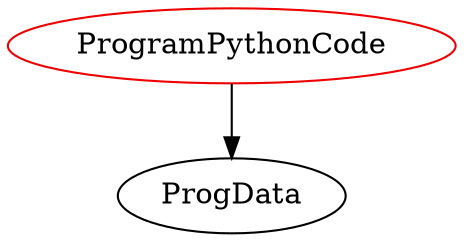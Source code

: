 digraph programpythoncode{
ProgramPythonCode -> ProgData;
ProgramPythonCode	[shape=oval, color=red2, label="ProgramPythonCode"];
}
